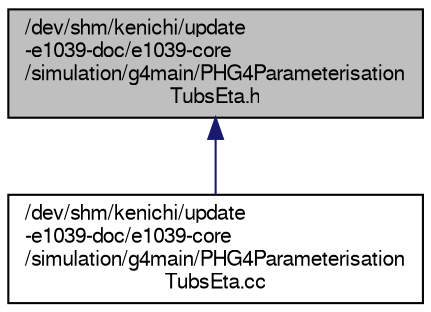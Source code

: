 digraph "/dev/shm/kenichi/update-e1039-doc/e1039-core/simulation/g4main/PHG4ParameterisationTubsEta.h"
{
  bgcolor="transparent";
  edge [fontname="FreeSans",fontsize="10",labelfontname="FreeSans",labelfontsize="10"];
  node [fontname="FreeSans",fontsize="10",shape=record];
  Node1 [label="/dev/shm/kenichi/update\l-e1039-doc/e1039-core\l/simulation/g4main/PHG4Parameterisation\lTubsEta.h",height=0.2,width=0.4,color="black", fillcolor="grey75", style="filled" fontcolor="black"];
  Node1 -> Node2 [dir="back",color="midnightblue",fontsize="10",style="solid",fontname="FreeSans"];
  Node2 [label="/dev/shm/kenichi/update\l-e1039-doc/e1039-core\l/simulation/g4main/PHG4Parameterisation\lTubsEta.cc",height=0.2,width=0.4,color="black",URL="$d8/d8c/PHG4ParameterisationTubsEta_8cc.html"];
}
